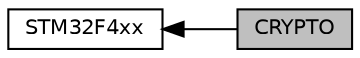 digraph "CRYPTO"
{
  edge [fontname="Helvetica",fontsize="10",labelfontname="Helvetica",labelfontsize="10"];
  node [fontname="Helvetica",fontsize="10",shape=record];
  rankdir=LR;
  Node1 [label="STM32F4xx",height=0.2,width=0.4,color="black", fillcolor="white", style="filled",URL="$group__STM32F4xx.html",tooltip="Libraries for ST Microelectronics STM32F4xx series. "];
  Node0 [label="CRYPTO",height=0.2,width=0.4,color="black", fillcolor="grey75", style="filled", fontcolor="black"];
  Node1->Node0 [shape=plaintext, dir="back", style="solid"];
}
